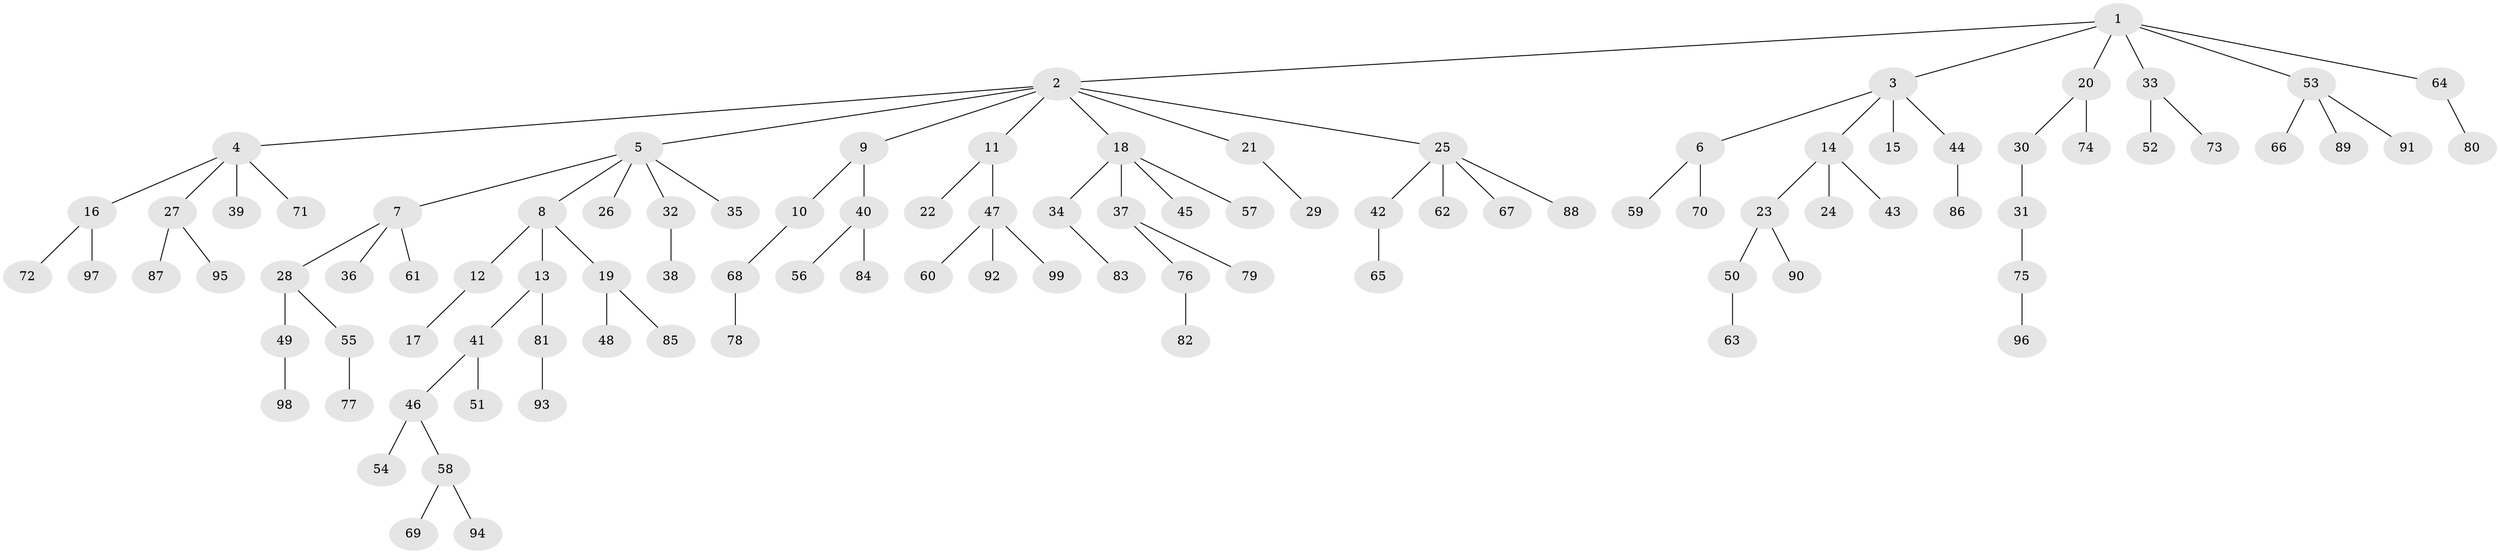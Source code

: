 // coarse degree distribution, {9: 0.014492753623188406, 11: 0.014492753623188406, 6: 0.028985507246376812, 5: 0.028985507246376812, 2: 0.17391304347826086, 3: 0.11594202898550725, 1: 0.6086956521739131, 4: 0.014492753623188406}
// Generated by graph-tools (version 1.1) at 2025/52/02/27/25 19:52:10]
// undirected, 99 vertices, 98 edges
graph export_dot {
graph [start="1"]
  node [color=gray90,style=filled];
  1;
  2;
  3;
  4;
  5;
  6;
  7;
  8;
  9;
  10;
  11;
  12;
  13;
  14;
  15;
  16;
  17;
  18;
  19;
  20;
  21;
  22;
  23;
  24;
  25;
  26;
  27;
  28;
  29;
  30;
  31;
  32;
  33;
  34;
  35;
  36;
  37;
  38;
  39;
  40;
  41;
  42;
  43;
  44;
  45;
  46;
  47;
  48;
  49;
  50;
  51;
  52;
  53;
  54;
  55;
  56;
  57;
  58;
  59;
  60;
  61;
  62;
  63;
  64;
  65;
  66;
  67;
  68;
  69;
  70;
  71;
  72;
  73;
  74;
  75;
  76;
  77;
  78;
  79;
  80;
  81;
  82;
  83;
  84;
  85;
  86;
  87;
  88;
  89;
  90;
  91;
  92;
  93;
  94;
  95;
  96;
  97;
  98;
  99;
  1 -- 2;
  1 -- 3;
  1 -- 20;
  1 -- 33;
  1 -- 53;
  1 -- 64;
  2 -- 4;
  2 -- 5;
  2 -- 9;
  2 -- 11;
  2 -- 18;
  2 -- 21;
  2 -- 25;
  3 -- 6;
  3 -- 14;
  3 -- 15;
  3 -- 44;
  4 -- 16;
  4 -- 27;
  4 -- 39;
  4 -- 71;
  5 -- 7;
  5 -- 8;
  5 -- 26;
  5 -- 32;
  5 -- 35;
  6 -- 59;
  6 -- 70;
  7 -- 28;
  7 -- 36;
  7 -- 61;
  8 -- 12;
  8 -- 13;
  8 -- 19;
  9 -- 10;
  9 -- 40;
  10 -- 68;
  11 -- 22;
  11 -- 47;
  12 -- 17;
  13 -- 41;
  13 -- 81;
  14 -- 23;
  14 -- 24;
  14 -- 43;
  16 -- 72;
  16 -- 97;
  18 -- 34;
  18 -- 37;
  18 -- 45;
  18 -- 57;
  19 -- 48;
  19 -- 85;
  20 -- 30;
  20 -- 74;
  21 -- 29;
  23 -- 50;
  23 -- 90;
  25 -- 42;
  25 -- 62;
  25 -- 67;
  25 -- 88;
  27 -- 87;
  27 -- 95;
  28 -- 49;
  28 -- 55;
  30 -- 31;
  31 -- 75;
  32 -- 38;
  33 -- 52;
  33 -- 73;
  34 -- 83;
  37 -- 76;
  37 -- 79;
  40 -- 56;
  40 -- 84;
  41 -- 46;
  41 -- 51;
  42 -- 65;
  44 -- 86;
  46 -- 54;
  46 -- 58;
  47 -- 60;
  47 -- 92;
  47 -- 99;
  49 -- 98;
  50 -- 63;
  53 -- 66;
  53 -- 89;
  53 -- 91;
  55 -- 77;
  58 -- 69;
  58 -- 94;
  64 -- 80;
  68 -- 78;
  75 -- 96;
  76 -- 82;
  81 -- 93;
}
